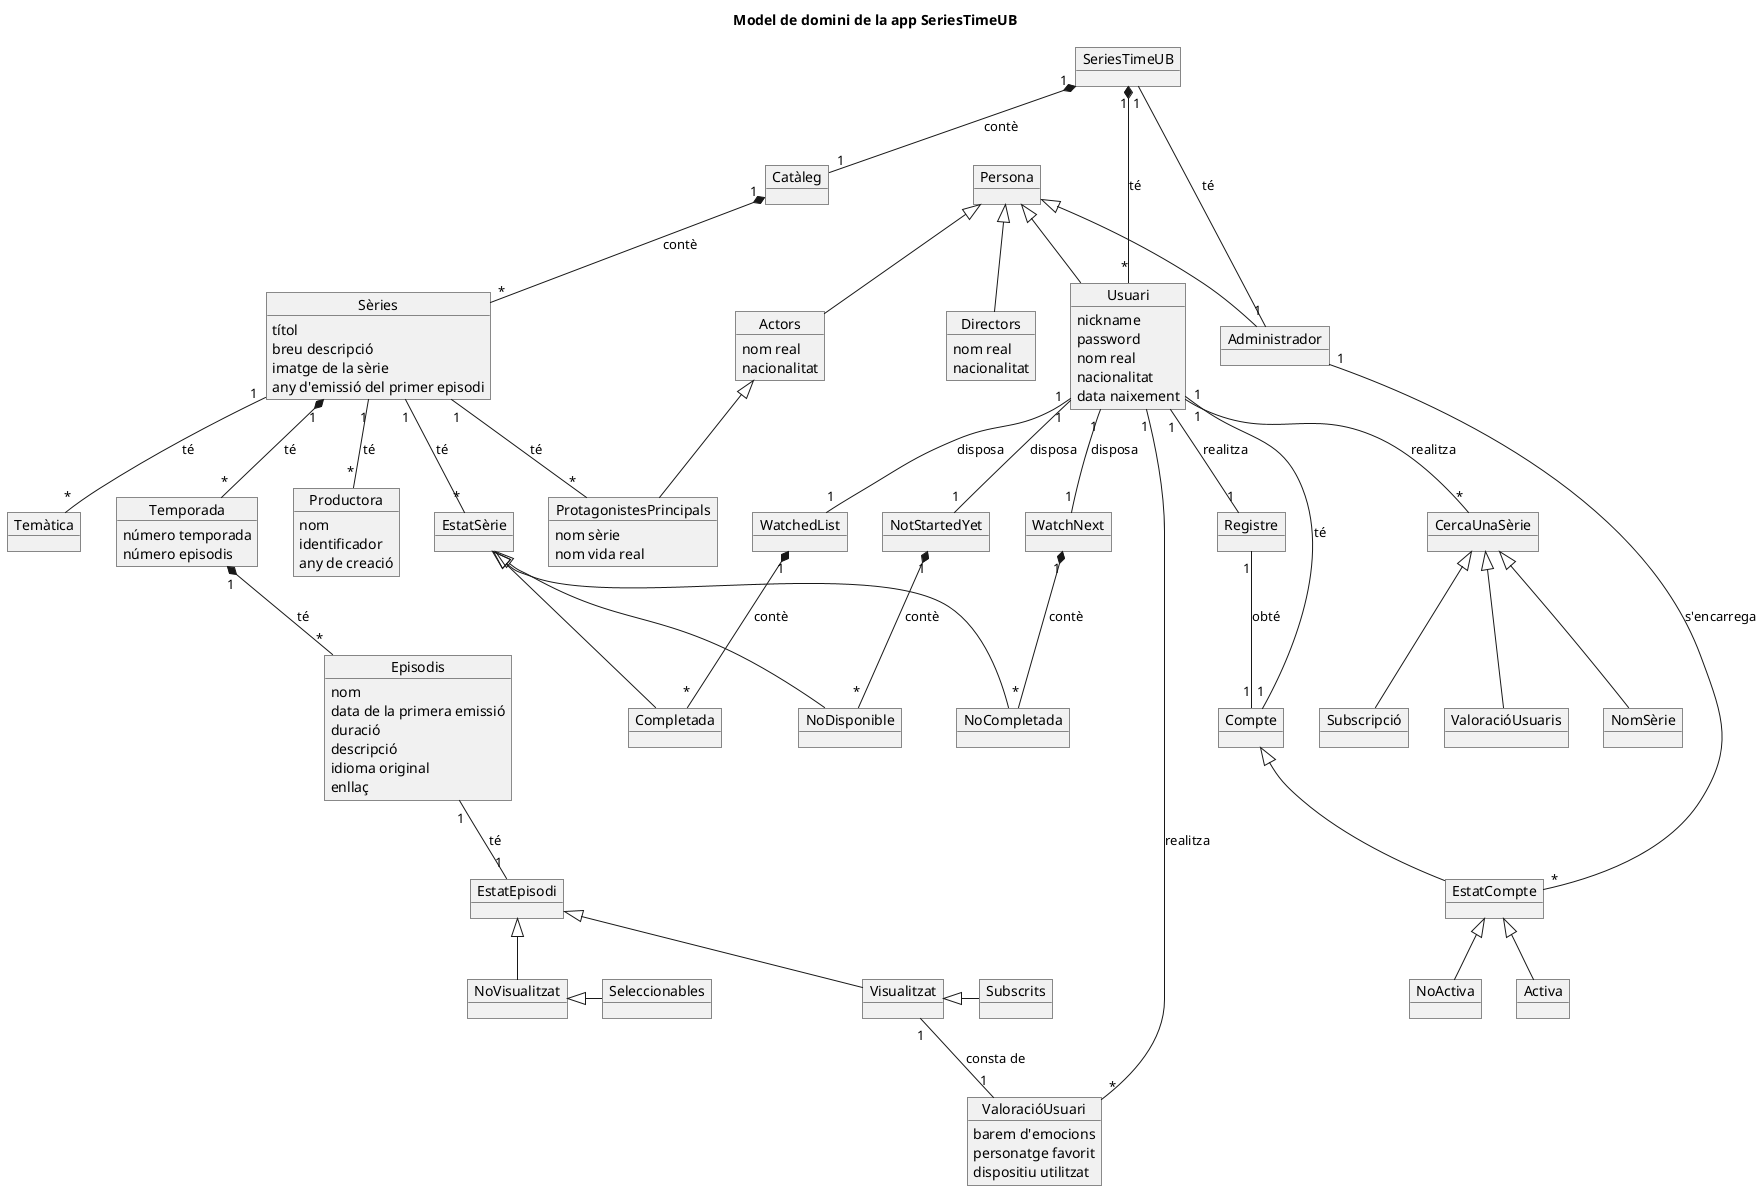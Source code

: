 @startuml

title Model de domini de la app SeriesTimeUB

object SeriesTimeUB
object Catàleg
object Sèries{
    títol
    breu descripció
    imatge de la sèrie
    any d'emissió del primer episodi
}
object Temporada{
    número temporada
    número episodis
}
object Episodis{
    nom
    data de la primera emissió
    duració
    descripció
    idioma original
    enllaç
}
object Persona
object Usuari{
    nickname
    password
    nom real
    nacionalitat
    data naixement
}
object Actors{
    nom real
    nacionalitat
}
object Directors{
    nom real
    nacionalitat
}
object ProtagonistesPrincipals{
    nom sèrie
    nom vida real
}
object Productora{
    nom
    identificador
    any de creació
}
object Registre
object WatchedList
object WatchNext
object NotStartedYet
object EstatSèrie
object Completada
object NoCompletada
object NoDisponible
object EstatEpisodi
object Visualitzat
object NoVisualitzat
object Subscrits
object Seleccionables
object ValoracióUsuari{
    barem d'emocions
    personatge favorit
    dispositiu utilitzat
}
object Administrador
object Compte
object EstatCompte
object Activa
object NoActiva
object CercaUnaSèrie
object ValoracióUsuaris
object NomSèrie
object Subscripció
object Temàtica

SeriesTimeUB "1" *-- "1" Catàleg :contè
Catàleg "1" *-- "*" Sèries :contè
Sèries "1" *-- "*" Temporada :té
Temporada "1" *-- "*" Episodis :té
SeriesTimeUB "1" *-- "*" Usuari :té
WatchedList "1" *--"*" Completada :contè
WatchNext "1" *--"*" NoCompletada :contè
NotStartedYet "1" *--"*" NoDisponible :contè

Persona <|-- Actors
Persona <|-- Directors
Persona <|-- Usuari
Persona <|-- Administrador
Actors <|-- ProtagonistesPrincipals
EstatSèrie <|-- Completada
EstatSèrie <|-- NoCompletada
EstatSèrie <|-- NoDisponible
EstatEpisodi <|-- Visualitzat
EstatEpisodi <|-- NoVisualitzat
Visualitzat <|-Subscrits
NoVisualitzat <|- Seleccionables
Compte <|-- EstatCompte
EstatCompte <|-- Activa
EstatCompte <|-- NoActiva
CercaUnaSèrie <|-- ValoracióUsuaris
CercaUnaSèrie <|-- NomSèrie
CercaUnaSèrie <|-- Subscripció


Sèries "1" -- "*" Productora :té
Sèries "1" -- "*" ProtagonistesPrincipals :té
Sèries "1" -- "*" EstatSèrie :té
Episodis "1" -- "1" EstatEpisodi :té
Usuari "1" -- "1" Registre :realitza
Usuari "1" -- "1" WatchedList :disposa
Usuari "1" -- "1" WatchNext :disposa
Usuari "1" -- "1" NotStartedYet :disposa
Usuari "1" -- "*" ValoracióUsuari :realitza
Visualitzat "1" -- "1" ValoracióUsuari: consta de
SeriesTimeUB "1" -- "1" Administrador: té
Usuari "1" -- "1" Compte: té
Administrador "1" -- "*" EstatCompte: s'encarrega
Registre "1" -- "1" Compte: obté
Usuari "1" -- "*" CercaUnaSèrie: realitza
Sèries "1" -- "*" Temàtica: té

@enduml